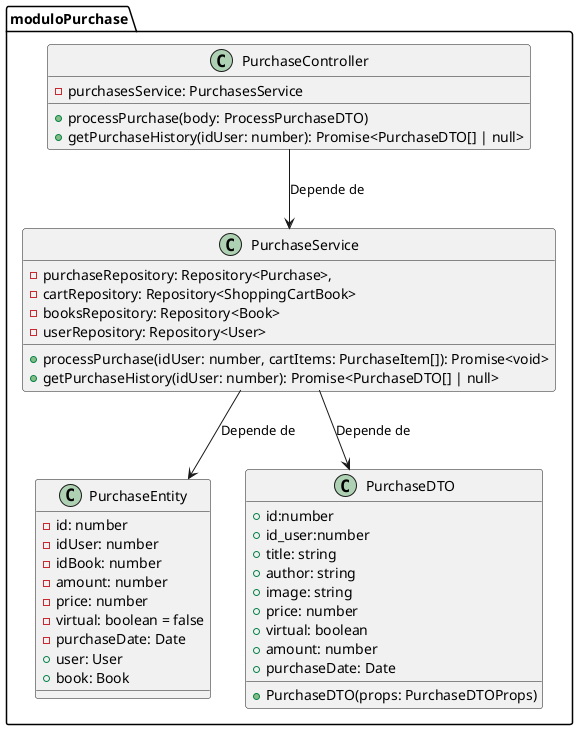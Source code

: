@startuml
package moduloPurchase {
    class PurchaseEntity {
    - id: number
    - idUser: number
    - idBook: number
    - amount: number
    - price: number
    - virtual: boolean = false
    - purchaseDate: Date
    + user: User
    + book: Book
    }

    class PurchaseService {
        - purchaseRepository: Repository<Purchase>,
        - cartRepository: Repository<ShoppingCartBook>
        - booksRepository: Repository<Book>
        - userRepository: Repository<User>

        + processPurchase(idUser: number, cartItems: PurchaseItem[]): Promise<void>
        + getPurchaseHistory(idUser: number): Promise<PurchaseDTO[] | null>
    }

    class PurchaseController {
        -  purchasesService: PurchasesService

        + processPurchase(body: ProcessPurchaseDTO)
        + getPurchaseHistory(idUser: number): Promise<PurchaseDTO[] | null>
    }

    class PurchaseDTO {
        + id:number
        + id_user:number
        + title: string
        + author: string
        + image: string
        + price: number
        + virtual: boolean
        + amount: number
        + purchaseDate: Date

        + PurchaseDTO(props: PurchaseDTOProps)
    }
}

' Relaciones
PurchaseService --> PurchaseDTO : Depende de
PurchaseService --> PurchaseEntity : Depende de
PurchaseController --> PurchaseService : Depende de


@enduml